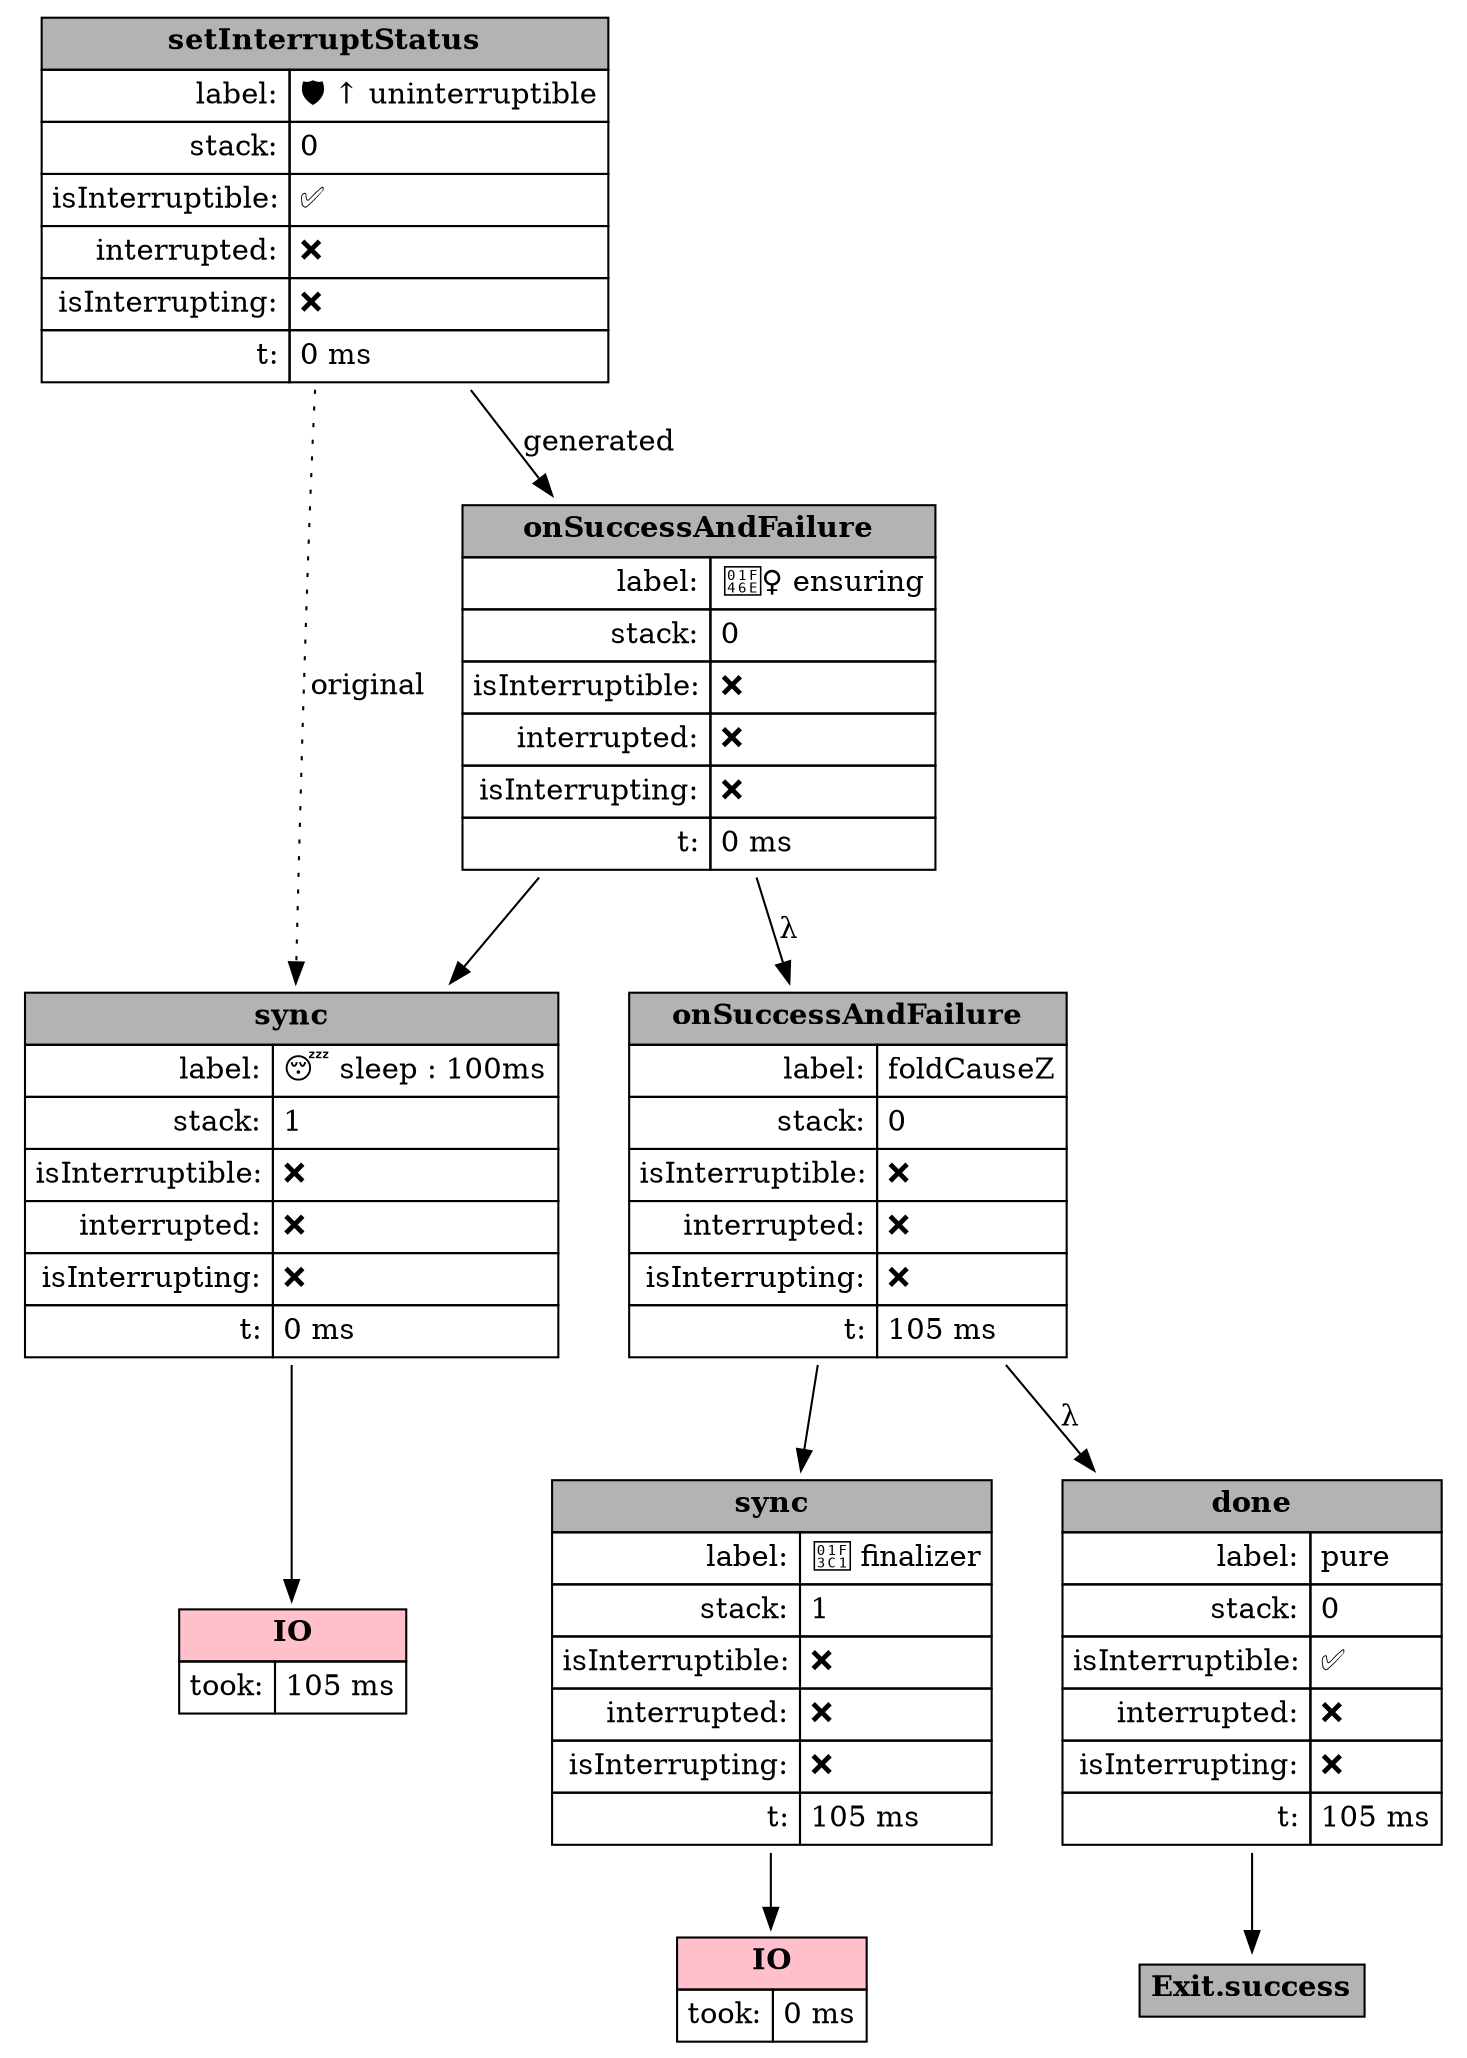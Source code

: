 digraph D {  node [shape=box]
"-main-15793-138272115192875" [shape=none, label=<<table CELLPADDING="4" BORDER="0" CELLBORDER="1" CELLSPACING="0"><tr><td BGCOLOR="gray70" colspan='2'><b>setInterruptStatus</b></td></tr><tr><td align='right'>label:</td><td align='left'>🛡 ↑ uninterruptible</td></tr><tr><td align='right'>stack:</td><td align='left'>0</td></tr><tr><td align='right'>isInterruptible:</td><td align='left'>✅</td></tr><tr><td align='right'>interrupted:</td><td align='left'>❌</td></tr><tr><td align='right'>isInterrupting:</td><td align='left'>❌</td></tr><tr><td align='right'>t:</td><td align='left'>0 ms</td></tr></table>> ]
  "-main-15793-138272115192875" -> "-main-15793-138272115266333" [label = original, style = dotted]
  "-main-15793-138272115192875" -> "-main-15793-138272115271958" [label = generated]
"-main-15793-138272115271958" [shape=none, label=<<table CELLPADDING="4" BORDER="0" CELLBORDER="1" CELLSPACING="0"><tr><td BGCOLOR="gray70" colspan='2'><b>onSuccessAndFailure</b></td></tr><tr><td align='right'>label:</td><td align='left'>👮‍♀️ ensuring</td></tr><tr><td align='right'>stack:</td><td align='left'>0</td></tr><tr><td align='right'>isInterruptible:</td><td align='left'>❌</td></tr><tr><td align='right'>interrupted:</td><td align='left'>❌</td></tr><tr><td align='right'>isInterrupting:</td><td align='left'>❌</td></tr><tr><td align='right'>t:</td><td align='left'>0 ms</td></tr></table>> ]
  "-main-15793-138272115271958" -> "-main-15793-138272115266333" 
"-main-15793-138272115266333" [shape=none, label=<<table CELLPADDING="4" BORDER="0" CELLBORDER="1" CELLSPACING="0"><tr><td BGCOLOR="gray70" colspan='2'><b>sync</b></td></tr><tr><td align='right'>label:</td><td align='left'>😴 sleep : 100ms</td></tr><tr><td align='right'>stack:</td><td align='left'>1</td></tr><tr><td align='right'>isInterruptible:</td><td align='left'>❌</td></tr><tr><td align='right'>interrupted:</td><td align='left'>❌</td></tr><tr><td align='right'>isInterrupting:</td><td align='left'>❌</td></tr><tr><td align='right'>t:</td><td align='left'>0 ms</td></tr></table>> ]
"-main-15793-138272220007458" [shape=none, label=<<table CELLPADDING="4" BORDER="0" CELLBORDER="1" CELLSPACING="0"><tr><td BGCOLOR="pink" colspan='2'><b>IO</b></td></tr><tr><td align='right'>took:</td><td align='left'>105 ms</td></tr></table>> ]
  "-main-15793-138272115266333" -> "-main-15793-138272220007458" 
  "-main-15793-138272115271958" -> "-main-15793-138272220039458" [label = "λ"]
"-main-15793-138272220039458" [shape=none, label=<<table CELLPADDING="4" BORDER="0" CELLBORDER="1" CELLSPACING="0"><tr><td BGCOLOR="gray70" colspan='2'><b>onSuccessAndFailure</b></td></tr><tr><td align='right'>label:</td><td align='left'>foldCauseZ</td></tr><tr><td align='right'>stack:</td><td align='left'>0</td></tr><tr><td align='right'>isInterruptible:</td><td align='left'>❌</td></tr><tr><td align='right'>interrupted:</td><td align='left'>❌</td></tr><tr><td align='right'>isInterrupting:</td><td align='left'>❌</td></tr><tr><td align='right'>t:</td><td align='left'>105 ms</td></tr></table>> ]
  "-main-15793-138272220039458" -> "-main-15793-138272220061625" 
"-main-15793-138272220061625" [shape=none, label=<<table CELLPADDING="4" BORDER="0" CELLBORDER="1" CELLSPACING="0"><tr><td BGCOLOR="gray70" colspan='2'><b>sync</b></td></tr><tr><td align='right'>label:</td><td align='left'>🏁 finalizer</td></tr><tr><td align='right'>stack:</td><td align='left'>1</td></tr><tr><td align='right'>isInterruptible:</td><td align='left'>❌</td></tr><tr><td align='right'>interrupted:</td><td align='left'>❌</td></tr><tr><td align='right'>isInterrupting:</td><td align='left'>❌</td></tr><tr><td align='right'>t:</td><td align='left'>105 ms</td></tr></table>> ]
"-main-15793-138272220079333" [shape=none, label=<<table CELLPADDING="4" BORDER="0" CELLBORDER="1" CELLSPACING="0"><tr><td BGCOLOR="pink" colspan='2'><b>IO</b></td></tr><tr><td align='right'>took:</td><td align='left'>0 ms</td></tr></table>> ]
  "-main-15793-138272220061625" -> "-main-15793-138272220079333" 
  "-main-15793-138272220039458" -> "-main-15793-138272220085208" [label = "λ"]
"-main-15793-138272220085208" [shape=none, label=<<table CELLPADDING="4" BORDER="0" CELLBORDER="1" CELLSPACING="0"><tr><td BGCOLOR="gray70" colspan='2'><b>done</b></td></tr><tr><td align='right'>label:</td><td align='left'>pure</td></tr><tr><td align='right'>stack:</td><td align='left'>0</td></tr><tr><td align='right'>isInterruptible:</td><td align='left'>✅</td></tr><tr><td align='right'>interrupted:</td><td align='left'>❌</td></tr><tr><td align='right'>isInterrupting:</td><td align='left'>❌</td></tr><tr><td align='right'>t:</td><td align='left'>105 ms</td></tr></table>> ]
"-main-15793-138272220215958" [shape=none, label=<<table CELLPADDING="4" BORDER="0" CELLBORDER="1" CELLSPACING="0"><tr><td BGCOLOR="gray70" colspan='2'><b>Exit.success</b></td></tr></table>> ]
  "-main-15793-138272220085208" -> "-main-15793-138272220215958" 
}
